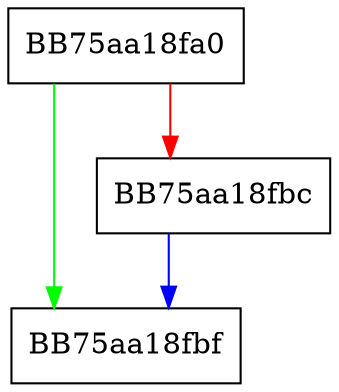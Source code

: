 digraph Event {
  node [shape="box"];
  graph [splines=ortho];
  BB75aa18fa0 -> BB75aa18fbf [color="green"];
  BB75aa18fa0 -> BB75aa18fbc [color="red"];
  BB75aa18fbc -> BB75aa18fbf [color="blue"];
}